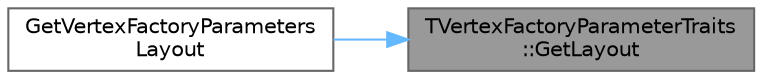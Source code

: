 digraph "TVertexFactoryParameterTraits::GetLayout"
{
 // INTERACTIVE_SVG=YES
 // LATEX_PDF_SIZE
  bgcolor="transparent";
  edge [fontname=Helvetica,fontsize=10,labelfontname=Helvetica,labelfontsize=10];
  node [fontname=Helvetica,fontsize=10,shape=box,height=0.2,width=0.4];
  rankdir="RL";
  Node1 [id="Node000001",label="TVertexFactoryParameterTraits\l::GetLayout",height=0.2,width=0.4,color="gray40", fillcolor="grey60", style="filled", fontcolor="black",tooltip=" "];
  Node1 -> Node2 [id="edge1_Node000001_Node000002",dir="back",color="steelblue1",style="solid",tooltip=" "];
  Node2 [id="Node000002",label="GetVertexFactoryParameters\lLayout",height=0.2,width=0.4,color="grey40", fillcolor="white", style="filled",URL="$d8/dc4/VertexFactory_8h.html#a3b2af5e011c5ec9b108b9547d6c6252c",tooltip=" "];
}
